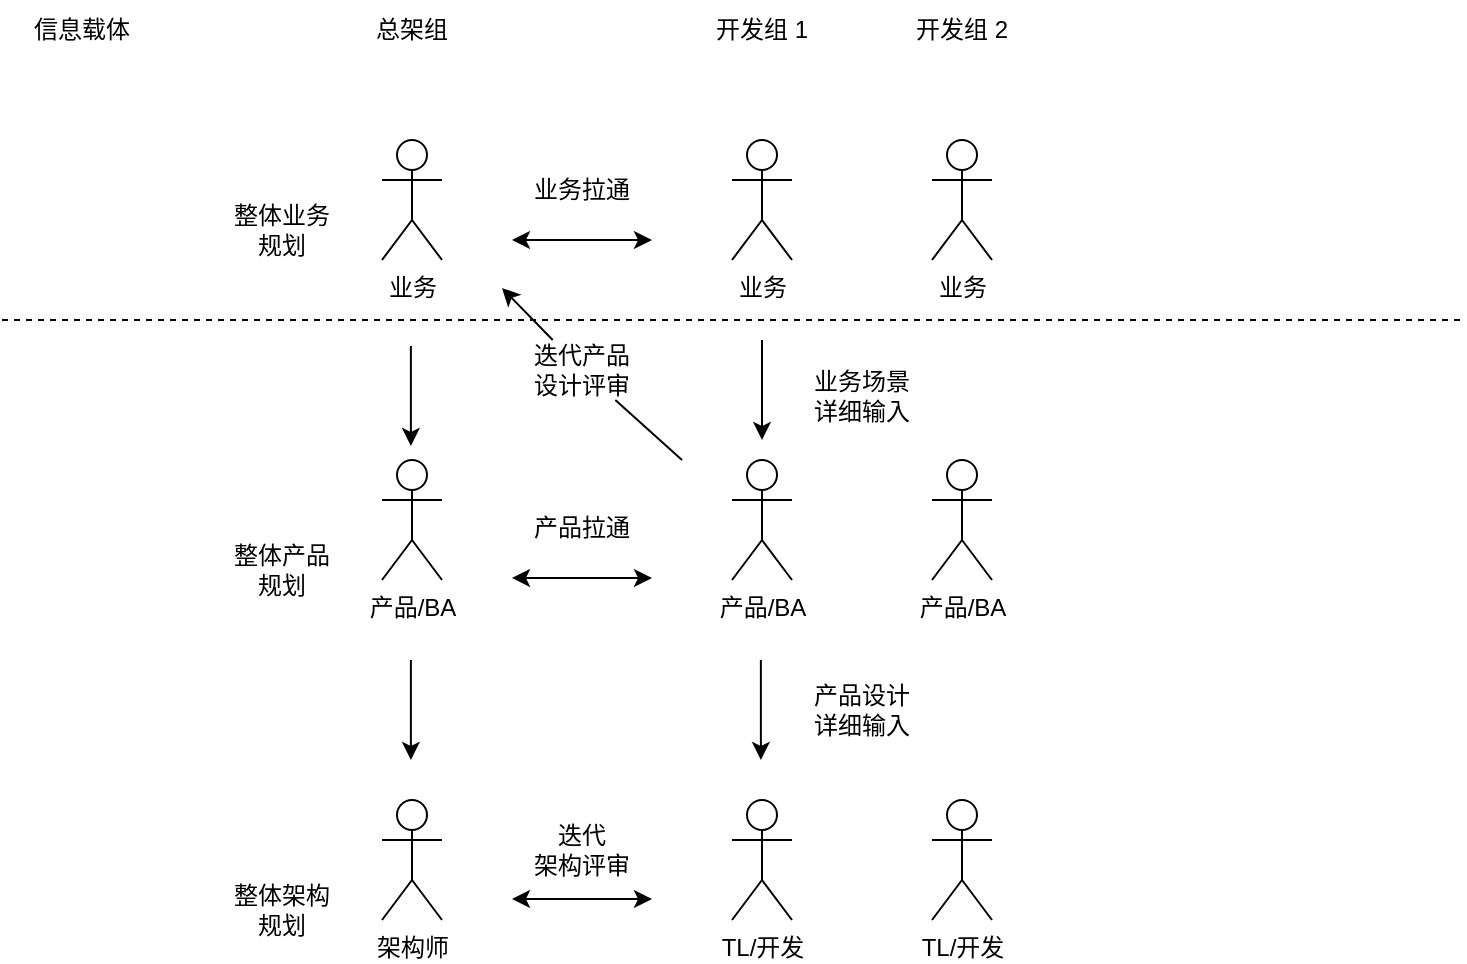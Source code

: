 <mxfile version="18.0.6" type="device"><diagram id="yoyqyzPXF_QDdN_pVT7c" name="Page-1"><mxGraphModel dx="1051" dy="647" grid="1" gridSize="10" guides="1" tooltips="1" connect="1" arrows="1" fold="1" page="1" pageScale="1" pageWidth="850" pageHeight="1100" math="0" shadow="0"><root><mxCell id="0"/><mxCell id="1" parent="0"/><mxCell id="CbU_emk2JCoB9qWX5B_v-2" value="业务" style="shape=umlActor;verticalLabelPosition=bottom;verticalAlign=top;html=1;outlineConnect=0;" vertex="1" parent="1"><mxGeometry x="240" y="190" width="30" height="60" as="geometry"/></mxCell><mxCell id="CbU_emk2JCoB9qWX5B_v-8" value="产品/BA" style="shape=umlActor;verticalLabelPosition=bottom;verticalAlign=top;html=1;outlineConnect=0;" vertex="1" parent="1"><mxGeometry x="240" y="350" width="30" height="60" as="geometry"/></mxCell><mxCell id="CbU_emk2JCoB9qWX5B_v-9" value="架构师" style="shape=umlActor;verticalLabelPosition=bottom;verticalAlign=top;html=1;outlineConnect=0;" vertex="1" parent="1"><mxGeometry x="240" y="520" width="30" height="60" as="geometry"/></mxCell><mxCell id="CbU_emk2JCoB9qWX5B_v-11" value="" style="endArrow=none;dashed=1;html=1;rounded=0;" edge="1" parent="1"><mxGeometry width="50" height="50" relative="1" as="geometry"><mxPoint x="50" y="280" as="sourcePoint"/><mxPoint x="780" y="280" as="targetPoint"/></mxGeometry></mxCell><mxCell id="CbU_emk2JCoB9qWX5B_v-15" value="总架组" style="text;html=1;strokeColor=none;fillColor=none;align=center;verticalAlign=middle;whiteSpace=wrap;rounded=0;" vertex="1" parent="1"><mxGeometry x="225" y="120" width="60" height="30" as="geometry"/></mxCell><mxCell id="CbU_emk2JCoB9qWX5B_v-42" style="edgeStyle=orthogonalEdgeStyle;rounded=0;orthogonalLoop=1;jettySize=auto;html=1;" edge="1" parent="1"><mxGeometry relative="1" as="geometry"><mxPoint x="430" y="340" as="targetPoint"/><mxPoint x="430" y="290" as="sourcePoint"/></mxGeometry></mxCell><mxCell id="CbU_emk2JCoB9qWX5B_v-16" value="业务" style="shape=umlActor;verticalLabelPosition=bottom;verticalAlign=top;html=1;outlineConnect=0;" vertex="1" parent="1"><mxGeometry x="415" y="190" width="30" height="60" as="geometry"/></mxCell><mxCell id="CbU_emk2JCoB9qWX5B_v-17" value="产品/BA" style="shape=umlActor;verticalLabelPosition=bottom;verticalAlign=top;html=1;outlineConnect=0;" vertex="1" parent="1"><mxGeometry x="415" y="350" width="30" height="60" as="geometry"/></mxCell><mxCell id="CbU_emk2JCoB9qWX5B_v-18" value="TL/开发" style="shape=umlActor;verticalLabelPosition=bottom;verticalAlign=top;html=1;outlineConnect=0;" vertex="1" parent="1"><mxGeometry x="415" y="520" width="30" height="60" as="geometry"/></mxCell><mxCell id="CbU_emk2JCoB9qWX5B_v-19" value="开发组 1" style="text;html=1;strokeColor=none;fillColor=none;align=center;verticalAlign=middle;whiteSpace=wrap;rounded=0;" vertex="1" parent="1"><mxGeometry x="400" y="120" width="60" height="30" as="geometry"/></mxCell><mxCell id="CbU_emk2JCoB9qWX5B_v-20" value="业务" style="shape=umlActor;verticalLabelPosition=bottom;verticalAlign=top;html=1;outlineConnect=0;" vertex="1" parent="1"><mxGeometry x="515" y="190" width="30" height="60" as="geometry"/></mxCell><mxCell id="CbU_emk2JCoB9qWX5B_v-21" value="产品/BA" style="shape=umlActor;verticalLabelPosition=bottom;verticalAlign=top;html=1;outlineConnect=0;" vertex="1" parent="1"><mxGeometry x="515" y="350" width="30" height="60" as="geometry"/></mxCell><mxCell id="CbU_emk2JCoB9qWX5B_v-22" value="TL/开发" style="shape=umlActor;verticalLabelPosition=bottom;verticalAlign=top;html=1;outlineConnect=0;" vertex="1" parent="1"><mxGeometry x="515" y="520" width="30" height="60" as="geometry"/></mxCell><mxCell id="CbU_emk2JCoB9qWX5B_v-23" value="开发组 2" style="text;html=1;strokeColor=none;fillColor=none;align=center;verticalAlign=middle;whiteSpace=wrap;rounded=0;" vertex="1" parent="1"><mxGeometry x="500" y="120" width="60" height="30" as="geometry"/></mxCell><mxCell id="CbU_emk2JCoB9qWX5B_v-26" value="信息载体" style="text;html=1;strokeColor=none;fillColor=none;align=center;verticalAlign=middle;whiteSpace=wrap;rounded=0;" vertex="1" parent="1"><mxGeometry x="60" y="120" width="60" height="30" as="geometry"/></mxCell><mxCell id="CbU_emk2JCoB9qWX5B_v-28" value="" style="endArrow=classic;startArrow=classic;html=1;rounded=0;" edge="1" parent="1"><mxGeometry width="50" height="50" relative="1" as="geometry"><mxPoint x="305" y="240" as="sourcePoint"/><mxPoint x="375" y="240" as="targetPoint"/></mxGeometry></mxCell><mxCell id="CbU_emk2JCoB9qWX5B_v-29" value="业务拉通" style="text;html=1;strokeColor=none;fillColor=none;align=center;verticalAlign=middle;whiteSpace=wrap;rounded=0;" vertex="1" parent="1"><mxGeometry x="310" y="200" width="60" height="30" as="geometry"/></mxCell><mxCell id="CbU_emk2JCoB9qWX5B_v-30" value="" style="endArrow=classic;startArrow=classic;html=1;rounded=0;" edge="1" parent="1"><mxGeometry width="50" height="50" relative="1" as="geometry"><mxPoint x="305" y="409" as="sourcePoint"/><mxPoint x="375" y="409" as="targetPoint"/></mxGeometry></mxCell><mxCell id="CbU_emk2JCoB9qWX5B_v-31" value="产品拉通" style="text;html=1;strokeColor=none;fillColor=none;align=center;verticalAlign=middle;whiteSpace=wrap;rounded=0;" vertex="1" parent="1"><mxGeometry x="310" y="369" width="60" height="30" as="geometry"/></mxCell><mxCell id="CbU_emk2JCoB9qWX5B_v-32" value="" style="endArrow=classic;startArrow=classic;html=1;rounded=0;" edge="1" parent="1"><mxGeometry width="50" height="50" relative="1" as="geometry"><mxPoint x="305" y="569.5" as="sourcePoint"/><mxPoint x="375" y="569.5" as="targetPoint"/></mxGeometry></mxCell><mxCell id="CbU_emk2JCoB9qWX5B_v-33" value="迭代&lt;br&gt;架构评审" style="text;html=1;strokeColor=none;fillColor=none;align=center;verticalAlign=middle;whiteSpace=wrap;rounded=0;" vertex="1" parent="1"><mxGeometry x="310" y="529.5" width="60" height="30" as="geometry"/></mxCell><mxCell id="CbU_emk2JCoB9qWX5B_v-39" value="" style="endArrow=none;startArrow=none;html=1;rounded=0;" edge="1" parent="1" source="CbU_emk2JCoB9qWX5B_v-36"><mxGeometry width="50" height="50" relative="1" as="geometry"><mxPoint x="300" y="264" as="sourcePoint"/><mxPoint x="390" y="350" as="targetPoint"/></mxGeometry></mxCell><mxCell id="CbU_emk2JCoB9qWX5B_v-43" value="业务场景详细输入" style="text;html=1;strokeColor=none;fillColor=none;align=center;verticalAlign=middle;whiteSpace=wrap;rounded=0;" vertex="1" parent="1"><mxGeometry x="450" y="303" width="60" height="30" as="geometry"/></mxCell><mxCell id="CbU_emk2JCoB9qWX5B_v-44" value="产品设计详细输入" style="text;html=1;strokeColor=none;fillColor=none;align=center;verticalAlign=middle;whiteSpace=wrap;rounded=0;" vertex="1" parent="1"><mxGeometry x="450" y="460" width="60" height="30" as="geometry"/></mxCell><mxCell id="CbU_emk2JCoB9qWX5B_v-46" style="edgeStyle=orthogonalEdgeStyle;rounded=0;orthogonalLoop=1;jettySize=auto;html=1;" edge="1" parent="1"><mxGeometry relative="1" as="geometry"><mxPoint x="429.44" y="500" as="targetPoint"/><mxPoint x="429.44" y="450" as="sourcePoint"/></mxGeometry></mxCell><mxCell id="CbU_emk2JCoB9qWX5B_v-50" style="edgeStyle=orthogonalEdgeStyle;rounded=0;orthogonalLoop=1;jettySize=auto;html=1;" edge="1" parent="1"><mxGeometry relative="1" as="geometry"><mxPoint x="254.44" y="343" as="targetPoint"/><mxPoint x="254.44" y="293" as="sourcePoint"/></mxGeometry></mxCell><mxCell id="CbU_emk2JCoB9qWX5B_v-51" value="整体业务规划" style="text;html=1;strokeColor=none;fillColor=none;align=center;verticalAlign=middle;whiteSpace=wrap;rounded=0;" vertex="1" parent="1"><mxGeometry x="160" y="220" width="60" height="30" as="geometry"/></mxCell><mxCell id="CbU_emk2JCoB9qWX5B_v-52" style="edgeStyle=orthogonalEdgeStyle;rounded=0;orthogonalLoop=1;jettySize=auto;html=1;" edge="1" parent="1"><mxGeometry relative="1" as="geometry"><mxPoint x="254.44" y="500" as="targetPoint"/><mxPoint x="254.44" y="450" as="sourcePoint"/></mxGeometry></mxCell><mxCell id="CbU_emk2JCoB9qWX5B_v-53" value="整体产品规划" style="text;html=1;strokeColor=none;fillColor=none;align=center;verticalAlign=middle;whiteSpace=wrap;rounded=0;" vertex="1" parent="1"><mxGeometry x="160" y="390" width="60" height="30" as="geometry"/></mxCell><mxCell id="CbU_emk2JCoB9qWX5B_v-55" value="整体架构规划" style="text;html=1;strokeColor=none;fillColor=none;align=center;verticalAlign=middle;whiteSpace=wrap;rounded=0;" vertex="1" parent="1"><mxGeometry x="160" y="559.5" width="60" height="30" as="geometry"/></mxCell><mxCell id="CbU_emk2JCoB9qWX5B_v-36" value="迭代产品&lt;br&gt;设计评审" style="text;html=1;strokeColor=none;fillColor=none;align=center;verticalAlign=middle;whiteSpace=wrap;rounded=0;" vertex="1" parent="1"><mxGeometry x="310" y="290" width="60" height="30" as="geometry"/></mxCell><mxCell id="CbU_emk2JCoB9qWX5B_v-57" value="" style="endArrow=none;startArrow=classic;html=1;rounded=0;" edge="1" parent="1" target="CbU_emk2JCoB9qWX5B_v-36"><mxGeometry width="50" height="50" relative="1" as="geometry"><mxPoint x="300" y="264" as="sourcePoint"/><mxPoint x="390" y="350" as="targetPoint"/></mxGeometry></mxCell></root></mxGraphModel></diagram></mxfile>